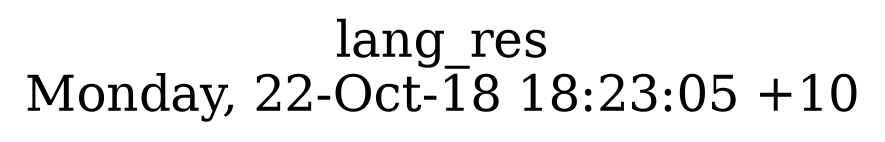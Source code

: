 digraph G {
fontsize="24";
label="lang_res\nMonday, 22-Oct-18 18:23:05 +10";
nojustify=true;
ordering=out;
rankdir=LR;
size="30";
}
